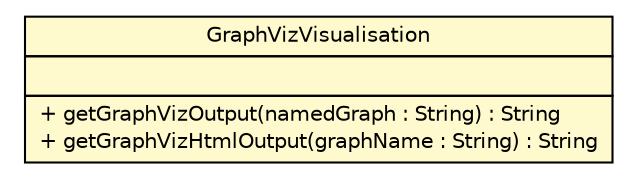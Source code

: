 #!/usr/local/bin/dot
#
# Class diagram 
# Generated by UMLGraph version R5_6_6-6-g3bdff0 (http://www.umlgraph.org/)
#

digraph G {
	edge [fontname="Helvetica",fontsize=10,labelfontname="Helvetica",labelfontsize=10];
	node [fontname="Helvetica",fontsize=10,shape=plaintext];
	nodesep=0.25;
	ranksep=0.5;
	// de.tud.plt.r43ples.visualisation.GraphVizVisualisation
	c135 [label=<<table title="de.tud.plt.r43ples.visualisation.GraphVizVisualisation" border="0" cellborder="1" cellspacing="0" cellpadding="2" port="p" bgcolor="lemonChiffon" href="./GraphVizVisualisation.html">
		<tr><td><table border="0" cellspacing="0" cellpadding="1">
<tr><td align="center" balign="center"> GraphVizVisualisation </td></tr>
		</table></td></tr>
		<tr><td><table border="0" cellspacing="0" cellpadding="1">
<tr><td align="left" balign="left">  </td></tr>
		</table></td></tr>
		<tr><td><table border="0" cellspacing="0" cellpadding="1">
<tr><td align="left" balign="left"> + getGraphVizOutput(namedGraph : String) : String </td></tr>
<tr><td align="left" balign="left"> + getGraphVizHtmlOutput(graphName : String) : String </td></tr>
		</table></td></tr>
		</table>>, URL="./GraphVizVisualisation.html", fontname="Helvetica", fontcolor="black", fontsize=10.0];
}


